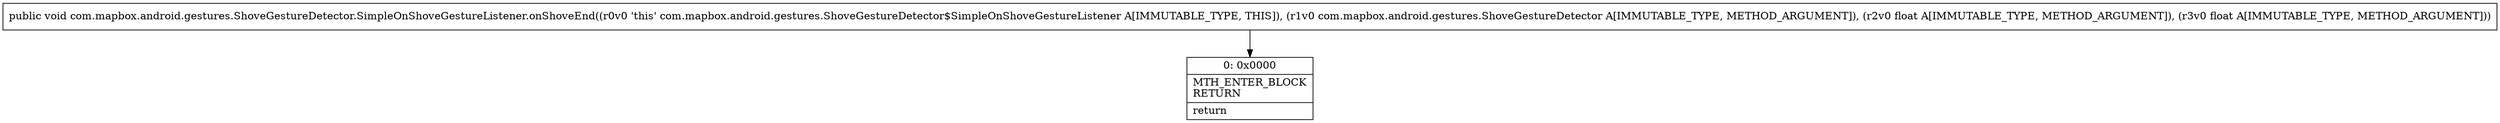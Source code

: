 digraph "CFG forcom.mapbox.android.gestures.ShoveGestureDetector.SimpleOnShoveGestureListener.onShoveEnd(Lcom\/mapbox\/android\/gestures\/ShoveGestureDetector;FF)V" {
Node_0 [shape=record,label="{0\:\ 0x0000|MTH_ENTER_BLOCK\lRETURN\l|return\l}"];
MethodNode[shape=record,label="{public void com.mapbox.android.gestures.ShoveGestureDetector.SimpleOnShoveGestureListener.onShoveEnd((r0v0 'this' com.mapbox.android.gestures.ShoveGestureDetector$SimpleOnShoveGestureListener A[IMMUTABLE_TYPE, THIS]), (r1v0 com.mapbox.android.gestures.ShoveGestureDetector A[IMMUTABLE_TYPE, METHOD_ARGUMENT]), (r2v0 float A[IMMUTABLE_TYPE, METHOD_ARGUMENT]), (r3v0 float A[IMMUTABLE_TYPE, METHOD_ARGUMENT])) }"];
MethodNode -> Node_0;
}

